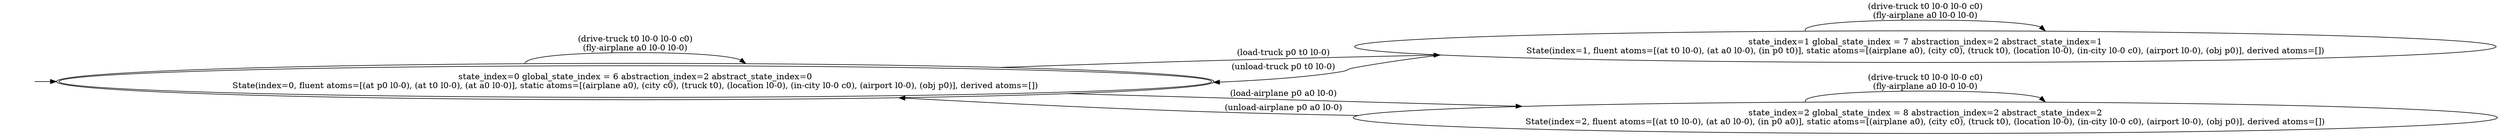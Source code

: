 digraph {
rankdir="LR"
s0[peripheries=2,label="state_index=0 global_state_index = 6 abstraction_index=2 abstract_state_index=0
State(index=0, fluent atoms=[(at p0 l0-0), (at t0 l0-0), (at a0 l0-0)], static atoms=[(airplane a0), (city c0), (truck t0), (location l0-0), (in-city l0-0 c0), (airport l0-0), (obj p0)], derived atoms=[])
"]
s1[label="state_index=1 global_state_index = 7 abstraction_index=2 abstract_state_index=1
State(index=1, fluent atoms=[(at t0 l0-0), (at a0 l0-0), (in p0 t0)], static atoms=[(airplane a0), (city c0), (truck t0), (location l0-0), (in-city l0-0 c0), (airport l0-0), (obj p0)], derived atoms=[])
"]
s2[label="state_index=2 global_state_index = 8 abstraction_index=2 abstract_state_index=2
State(index=2, fluent atoms=[(at t0 l0-0), (at a0 l0-0), (in p0 a0)], static atoms=[(airplane a0), (city c0), (truck t0), (location l0-0), (in-city l0-0 c0), (airport l0-0), (obj p0)], derived atoms=[])
"]
Dangling [ label = "", style = invis ]
{ rank = same; Dangling }
Dangling -> s0
{ rank = same; s1,s2}
{ rank = same; s0}
s0->s0 [label="(drive-truck t0 l0-0 l0-0 c0)
(fly-airplane a0 l0-0 l0-0)
"]
s0->s1 [label="(load-truck p0 t0 l0-0)
"]
s0->s2 [label="(load-airplane p0 a0 l0-0)
"]
s1->s0 [label="(unload-truck p0 t0 l0-0)
"]
s1->s1 [label="(drive-truck t0 l0-0 l0-0 c0)
(fly-airplane a0 l0-0 l0-0)
"]
s2->s0 [label="(unload-airplane p0 a0 l0-0)
"]
s2->s2 [label="(drive-truck t0 l0-0 l0-0 c0)
(fly-airplane a0 l0-0 l0-0)
"]
}

